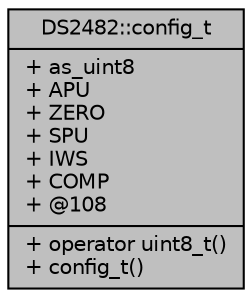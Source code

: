 digraph "DS2482::config_t"
{
  edge [fontname="Helvetica",fontsize="10",labelfontname="Helvetica",labelfontsize="10"];
  node [fontname="Helvetica",fontsize="10",shape=record];
  Node1 [label="{DS2482::config_t\n|+ as_uint8\l+ APU\l+ ZERO\l+ SPU\l+ IWS\l+ COMP\l+ @108\l|+ operator uint8_t()\l+ config_t()\l}",height=0.2,width=0.4,color="black", fillcolor="grey75", style="filled", fontcolor="black"];
}
